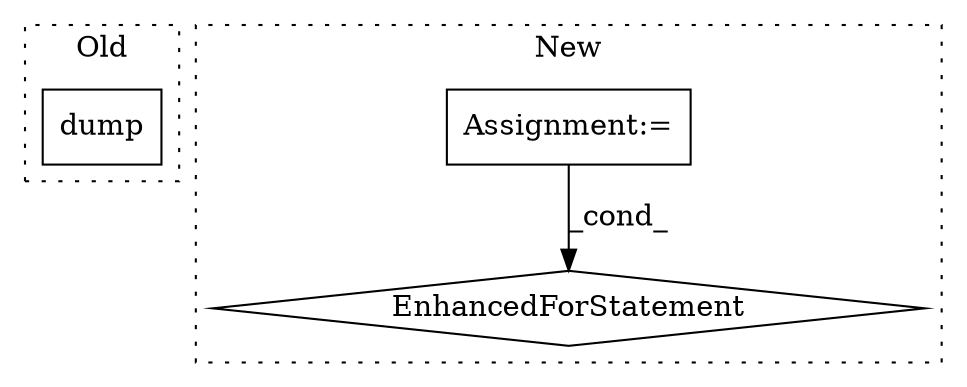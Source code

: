 digraph G {
subgraph cluster0 {
1 [label="dump" a="32" s="5196,5208" l="5,1" shape="box"];
label = "Old";
style="dotted";
}
subgraph cluster1 {
2 [label="EnhancedForStatement" a="70" s="2191,2285" l="63,2" shape="diamond"];
3 [label="Assignment:=" a="7" s="2191,2285" l="63,2" shape="box"];
label = "New";
style="dotted";
}
3 -> 2 [label="_cond_"];
}